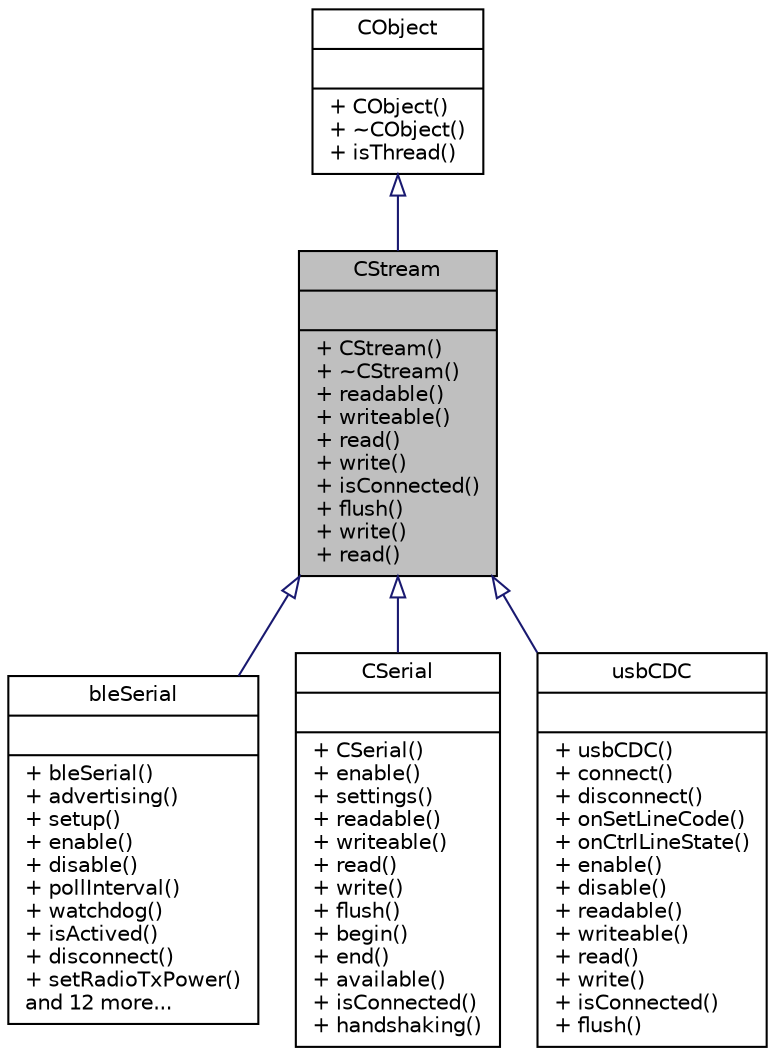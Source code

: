 digraph "CStream"
{
  edge [fontname="Helvetica",fontsize="10",labelfontname="Helvetica",labelfontsize="10"];
  node [fontname="Helvetica",fontsize="10",shape=record];
  Node1 [label="{CStream\n||+ CStream()\l+ ~CStream()\l+ readable()\l+ writeable()\l+ read()\l+ write()\l+ isConnected()\l+ flush()\l+ write()\l+ read()\l}",height=0.2,width=0.4,color="black", fillcolor="grey75", style="filled" fontcolor="black"];
  Node2 -> Node1 [dir="back",color="midnightblue",fontsize="10",style="solid",arrowtail="onormal",fontname="Helvetica"];
  Node2 [label="{CObject\n||+ CObject()\l+ ~CObject()\l+ isThread()\l}",height=0.2,width=0.4,color="black", fillcolor="white", style="filled",URL="$dc/dac/class_c_object.html"];
  Node1 -> Node3 [dir="back",color="midnightblue",fontsize="10",style="solid",arrowtail="onormal",fontname="Helvetica"];
  Node3 [label="{bleSerial\n||+ bleSerial()\l+ advertising()\l+ setup()\l+ enable()\l+ disable()\l+ pollInterval()\l+ watchdog()\l+ isActived()\l+ disconnect()\l+ setRadioTxPower()\land 12 more...\l}",height=0.2,width=0.4,color="black", fillcolor="white", style="filled",URL="$d7/d03/classble_serial.html",tooltip="bleSerial class is a ble core, and inherits from CStream class to provide the stream virtual function..."];
  Node1 -> Node4 [dir="back",color="midnightblue",fontsize="10",style="solid",arrowtail="onormal",fontname="Helvetica"];
  Node4 [label="{CSerial\n||+ CSerial()\l+ enable()\l+ settings()\l+ readable()\l+ writeable()\l+ read()\l+ write()\l+ flush()\l+ begin()\l+ end()\l+ available()\l+ isConnected()\l+ handshaking()\l}",height=0.2,width=0.4,color="black", fillcolor="white", style="filled",URL="$d8/d1d/class_c_serial.html"];
  Node1 -> Node5 [dir="back",color="midnightblue",fontsize="10",style="solid",arrowtail="onormal",fontname="Helvetica"];
  Node5 [label="{usbCDC\n||+ usbCDC()\l+ connect()\l+ disconnect()\l+ onSetLineCode()\l+ onCtrlLineState()\l+ enable()\l+ disable()\l+ readable()\l+ writeable()\l+ read()\l+ write()\l+ isConnected()\l+ flush()\l}",height=0.2,width=0.4,color="black", fillcolor="white", style="filled",URL="$d6/dc5/classusb_c_d_c.html"];
}

